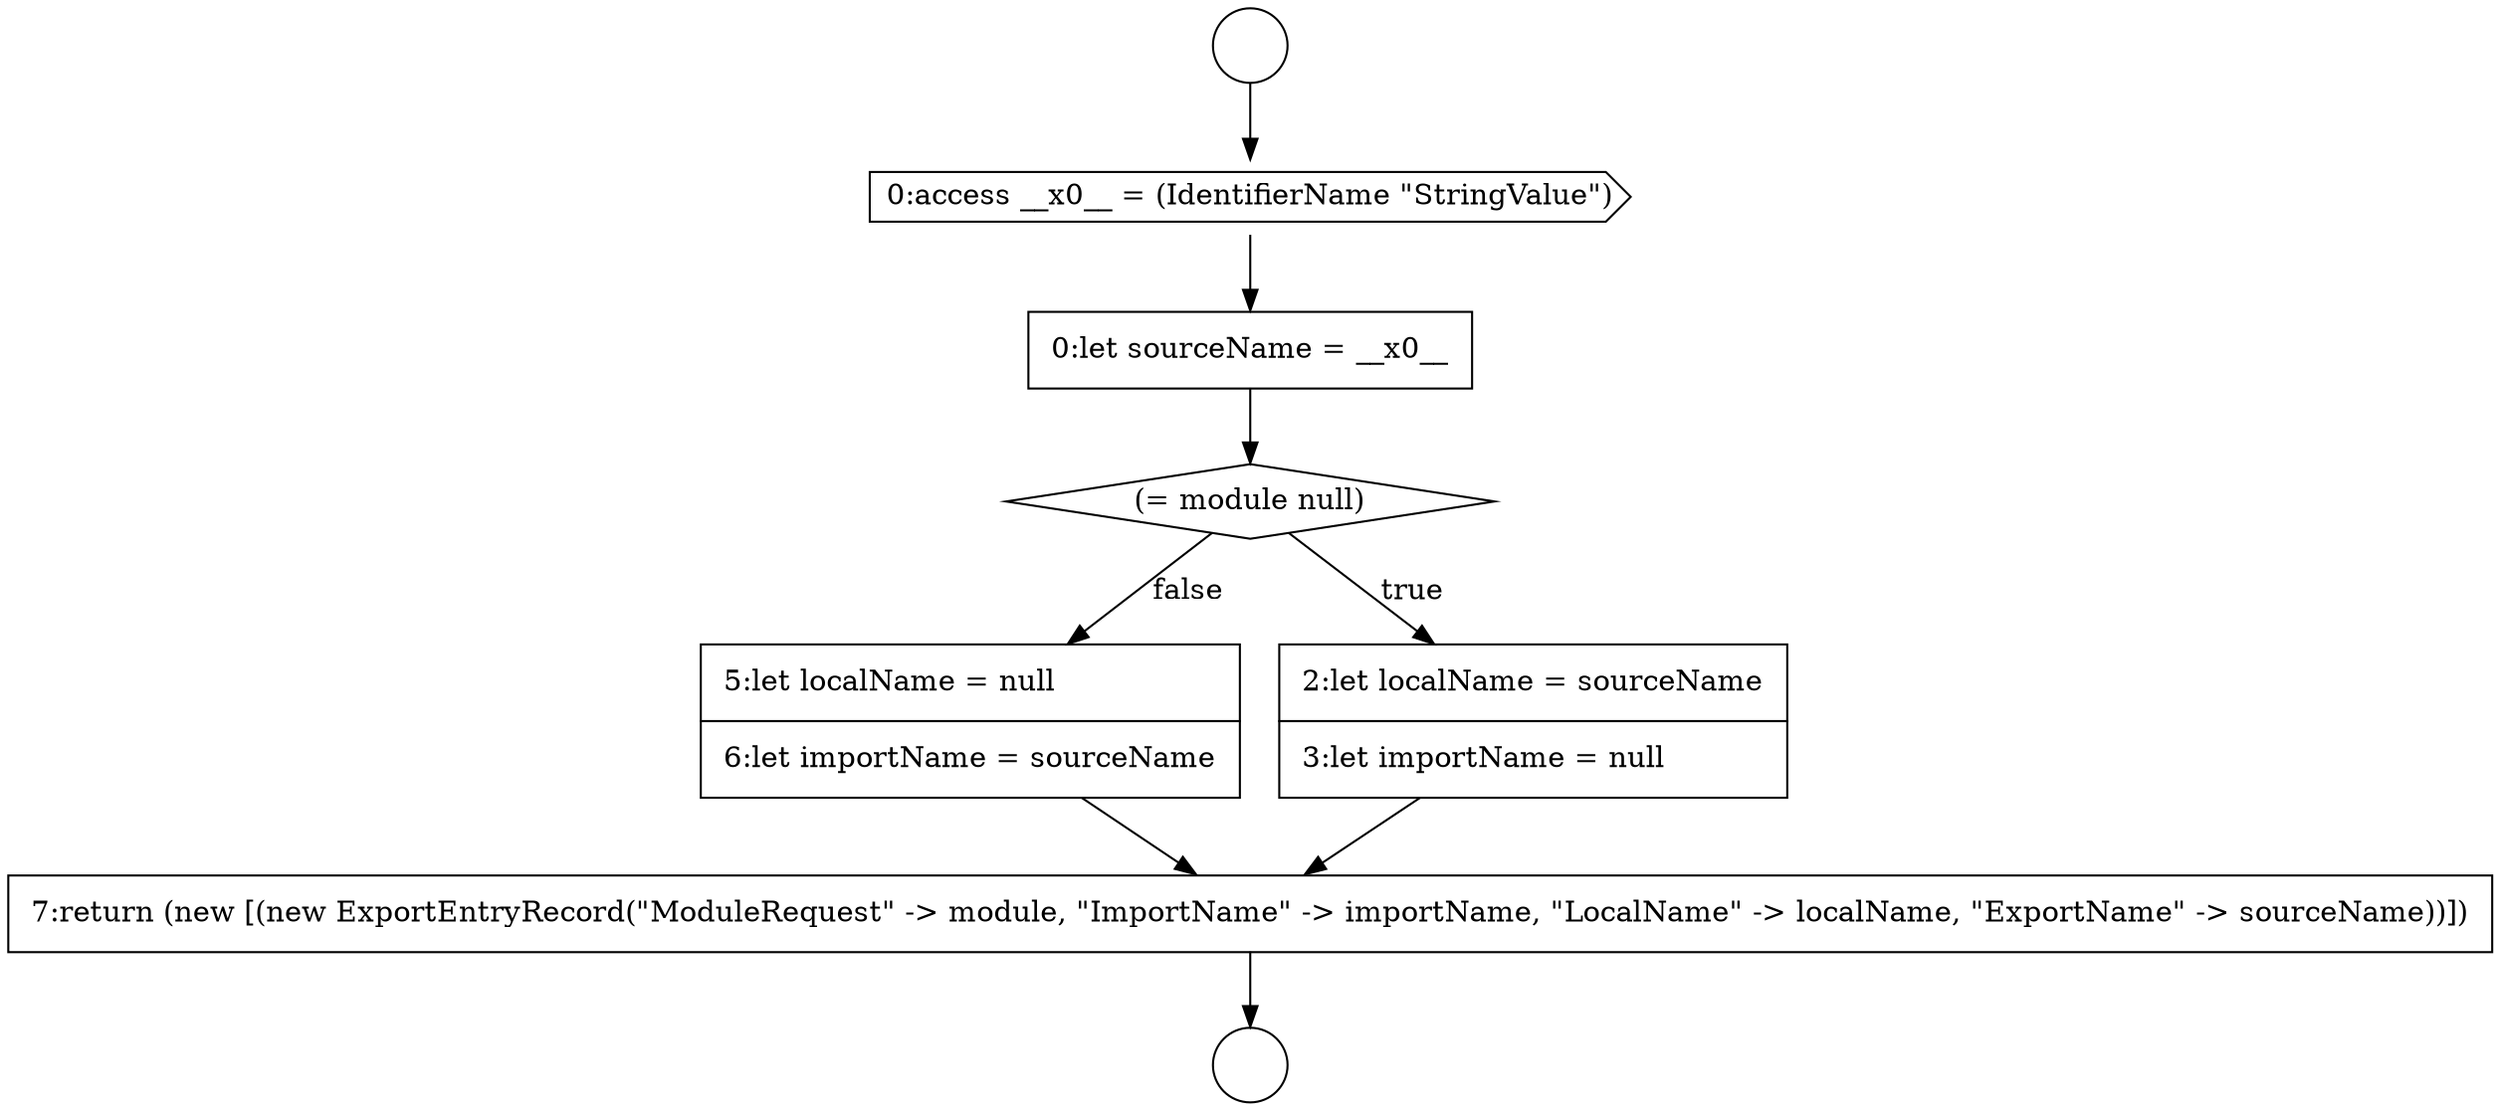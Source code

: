 digraph {
  node10177 [shape=none, margin=0, label=<<font color="black">
    <table border="0" cellborder="1" cellspacing="0" cellpadding="10">
      <tr><td align="left">5:let localName = null</td></tr>
      <tr><td align="left">6:let importName = sourceName</td></tr>
    </table>
  </font>> color="black" fillcolor="white" style=filled]
  node10174 [shape=none, margin=0, label=<<font color="black">
    <table border="0" cellborder="1" cellspacing="0" cellpadding="10">
      <tr><td align="left">0:let sourceName = __x0__</td></tr>
    </table>
  </font>> color="black" fillcolor="white" style=filled]
  node10171 [shape=circle label=" " color="black" fillcolor="white" style=filled]
  node10175 [shape=diamond, label=<<font color="black">(= module null)</font>> color="black" fillcolor="white" style=filled]
  node10176 [shape=none, margin=0, label=<<font color="black">
    <table border="0" cellborder="1" cellspacing="0" cellpadding="10">
      <tr><td align="left">2:let localName = sourceName</td></tr>
      <tr><td align="left">3:let importName = null</td></tr>
    </table>
  </font>> color="black" fillcolor="white" style=filled]
  node10172 [shape=circle label=" " color="black" fillcolor="white" style=filled]
  node10178 [shape=none, margin=0, label=<<font color="black">
    <table border="0" cellborder="1" cellspacing="0" cellpadding="10">
      <tr><td align="left">7:return (new [(new ExportEntryRecord(&quot;ModuleRequest&quot; -&gt; module, &quot;ImportName&quot; -&gt; importName, &quot;LocalName&quot; -&gt; localName, &quot;ExportName&quot; -&gt; sourceName))])</td></tr>
    </table>
  </font>> color="black" fillcolor="white" style=filled]
  node10173 [shape=cds, label=<<font color="black">0:access __x0__ = (IdentifierName &quot;StringValue&quot;)</font>> color="black" fillcolor="white" style=filled]
  node10175 -> node10176 [label=<<font color="black">true</font>> color="black"]
  node10175 -> node10177 [label=<<font color="black">false</font>> color="black"]
  node10176 -> node10178 [ color="black"]
  node10177 -> node10178 [ color="black"]
  node10171 -> node10173 [ color="black"]
  node10174 -> node10175 [ color="black"]
  node10173 -> node10174 [ color="black"]
  node10178 -> node10172 [ color="black"]
}
